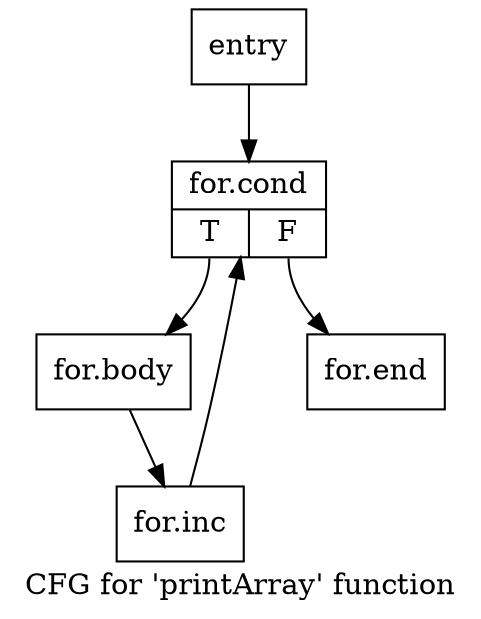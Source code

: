digraph "CFG for 'printArray' function" {
label="CFG for 'printArray' function";
	Node0 [shape=record, label="{entry}"];
	Node0 -> Node1;
	Node2 [shape=record, label="{for.body}"];
	Node2 -> Node3;
	Node1 [shape=record, label="{for.cond|{<s0>T|<s1>F}}"];
	Node1:s0 -> Node2;
	Node1:s1 -> Node4;
	Node4 [shape=record, label="{for.end}"];
	Node3 [shape=record, label="{for.inc}"];
	Node3 -> Node1;
}
